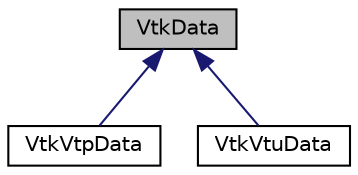 digraph "VtkData"
{
 // LATEX_PDF_SIZE
  edge [fontname="Helvetica",fontsize="10",labelfontname="Helvetica",labelfontsize="10"];
  node [fontname="Helvetica",fontsize="10",shape=record];
  Node1 [label="VtkData",height=0.2,width=0.4,color="black", fillcolor="grey75", style="filled", fontcolor="black",tooltip=" "];
  Node1 -> Node2 [dir="back",color="midnightblue",fontsize="10",style="solid",fontname="Helvetica"];
  Node2 [label="VtkVtpData",height=0.2,width=0.4,color="black", fillcolor="white", style="filled",URL="$class_vtk_vtp_data.html",tooltip=" "];
  Node1 -> Node3 [dir="back",color="midnightblue",fontsize="10",style="solid",fontname="Helvetica"];
  Node3 [label="VtkVtuData",height=0.2,width=0.4,color="black", fillcolor="white", style="filled",URL="$class_vtk_vtu_data.html",tooltip=" "];
}
